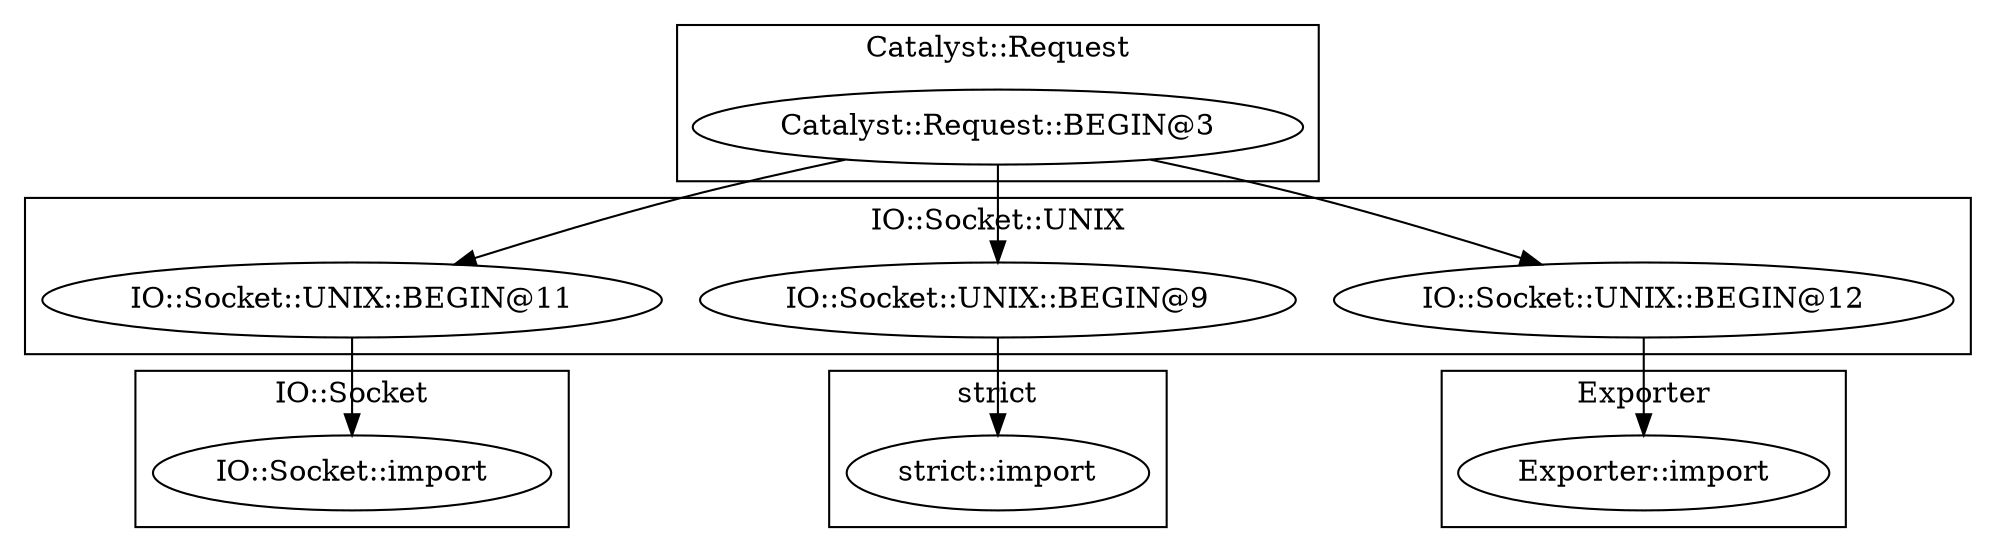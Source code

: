 digraph {
graph [overlap=false]
subgraph cluster_Catalyst_Request {
	label="Catalyst::Request";
	"Catalyst::Request::BEGIN@3";
}
subgraph cluster_IO_Socket {
	label="IO::Socket";
	"IO::Socket::import";
}
subgraph cluster_IO_Socket_UNIX {
	label="IO::Socket::UNIX";
	"IO::Socket::UNIX::BEGIN@11";
	"IO::Socket::UNIX::BEGIN@9";
	"IO::Socket::UNIX::BEGIN@12";
}
subgraph cluster_Exporter {
	label="Exporter";
	"Exporter::import";
}
subgraph cluster_strict {
	label="strict";
	"strict::import";
}
"IO::Socket::UNIX::BEGIN@9" -> "strict::import";
"Catalyst::Request::BEGIN@3" -> "IO::Socket::UNIX::BEGIN@12";
"IO::Socket::UNIX::BEGIN@12" -> "Exporter::import";
"IO::Socket::UNIX::BEGIN@11" -> "IO::Socket::import";
"Catalyst::Request::BEGIN@3" -> "IO::Socket::UNIX::BEGIN@9";
"Catalyst::Request::BEGIN@3" -> "IO::Socket::UNIX::BEGIN@11";
}
